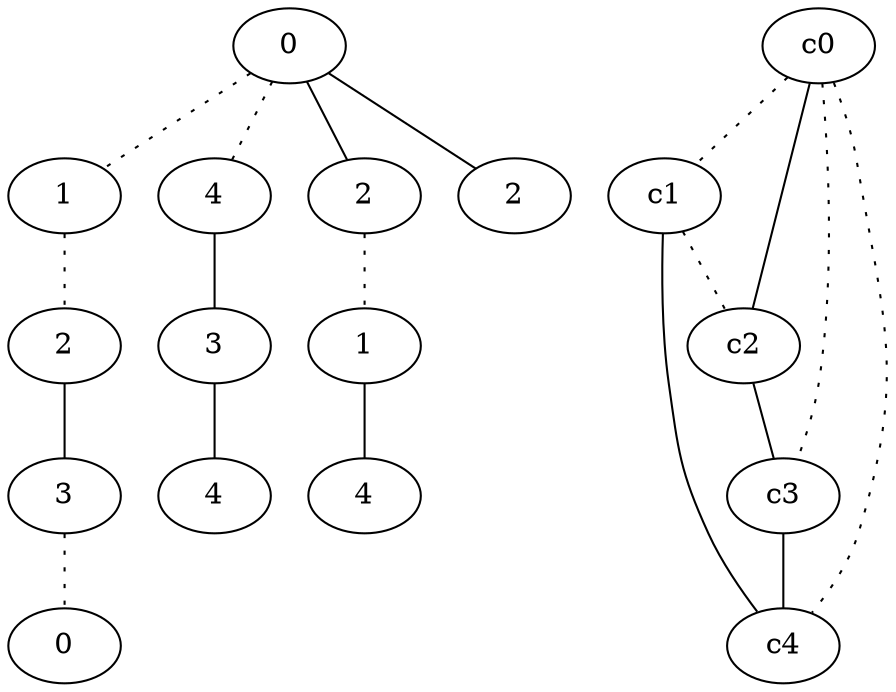 graph {
a0[label=0];
a1[label=1];
a2[label=2];
a3[label=3];
a4[label=0];
a5[label=4];
a6[label=3];
a7[label=4];
a8[label=2];
a9[label=1];
a10[label=4];
a11[label=2];
a0 -- a1 [style=dotted];
a0 -- a5 [style=dotted];
a0 -- a8;
a0 -- a11;
a1 -- a2 [style=dotted];
a2 -- a3;
a3 -- a4 [style=dotted];
a5 -- a6;
a6 -- a7;
a8 -- a9 [style=dotted];
a9 -- a10;
c0 -- c1 [style=dotted];
c0 -- c2;
c0 -- c3 [style=dotted];
c0 -- c4 [style=dotted];
c1 -- c2 [style=dotted];
c1 -- c4;
c2 -- c3;
c3 -- c4;
}
